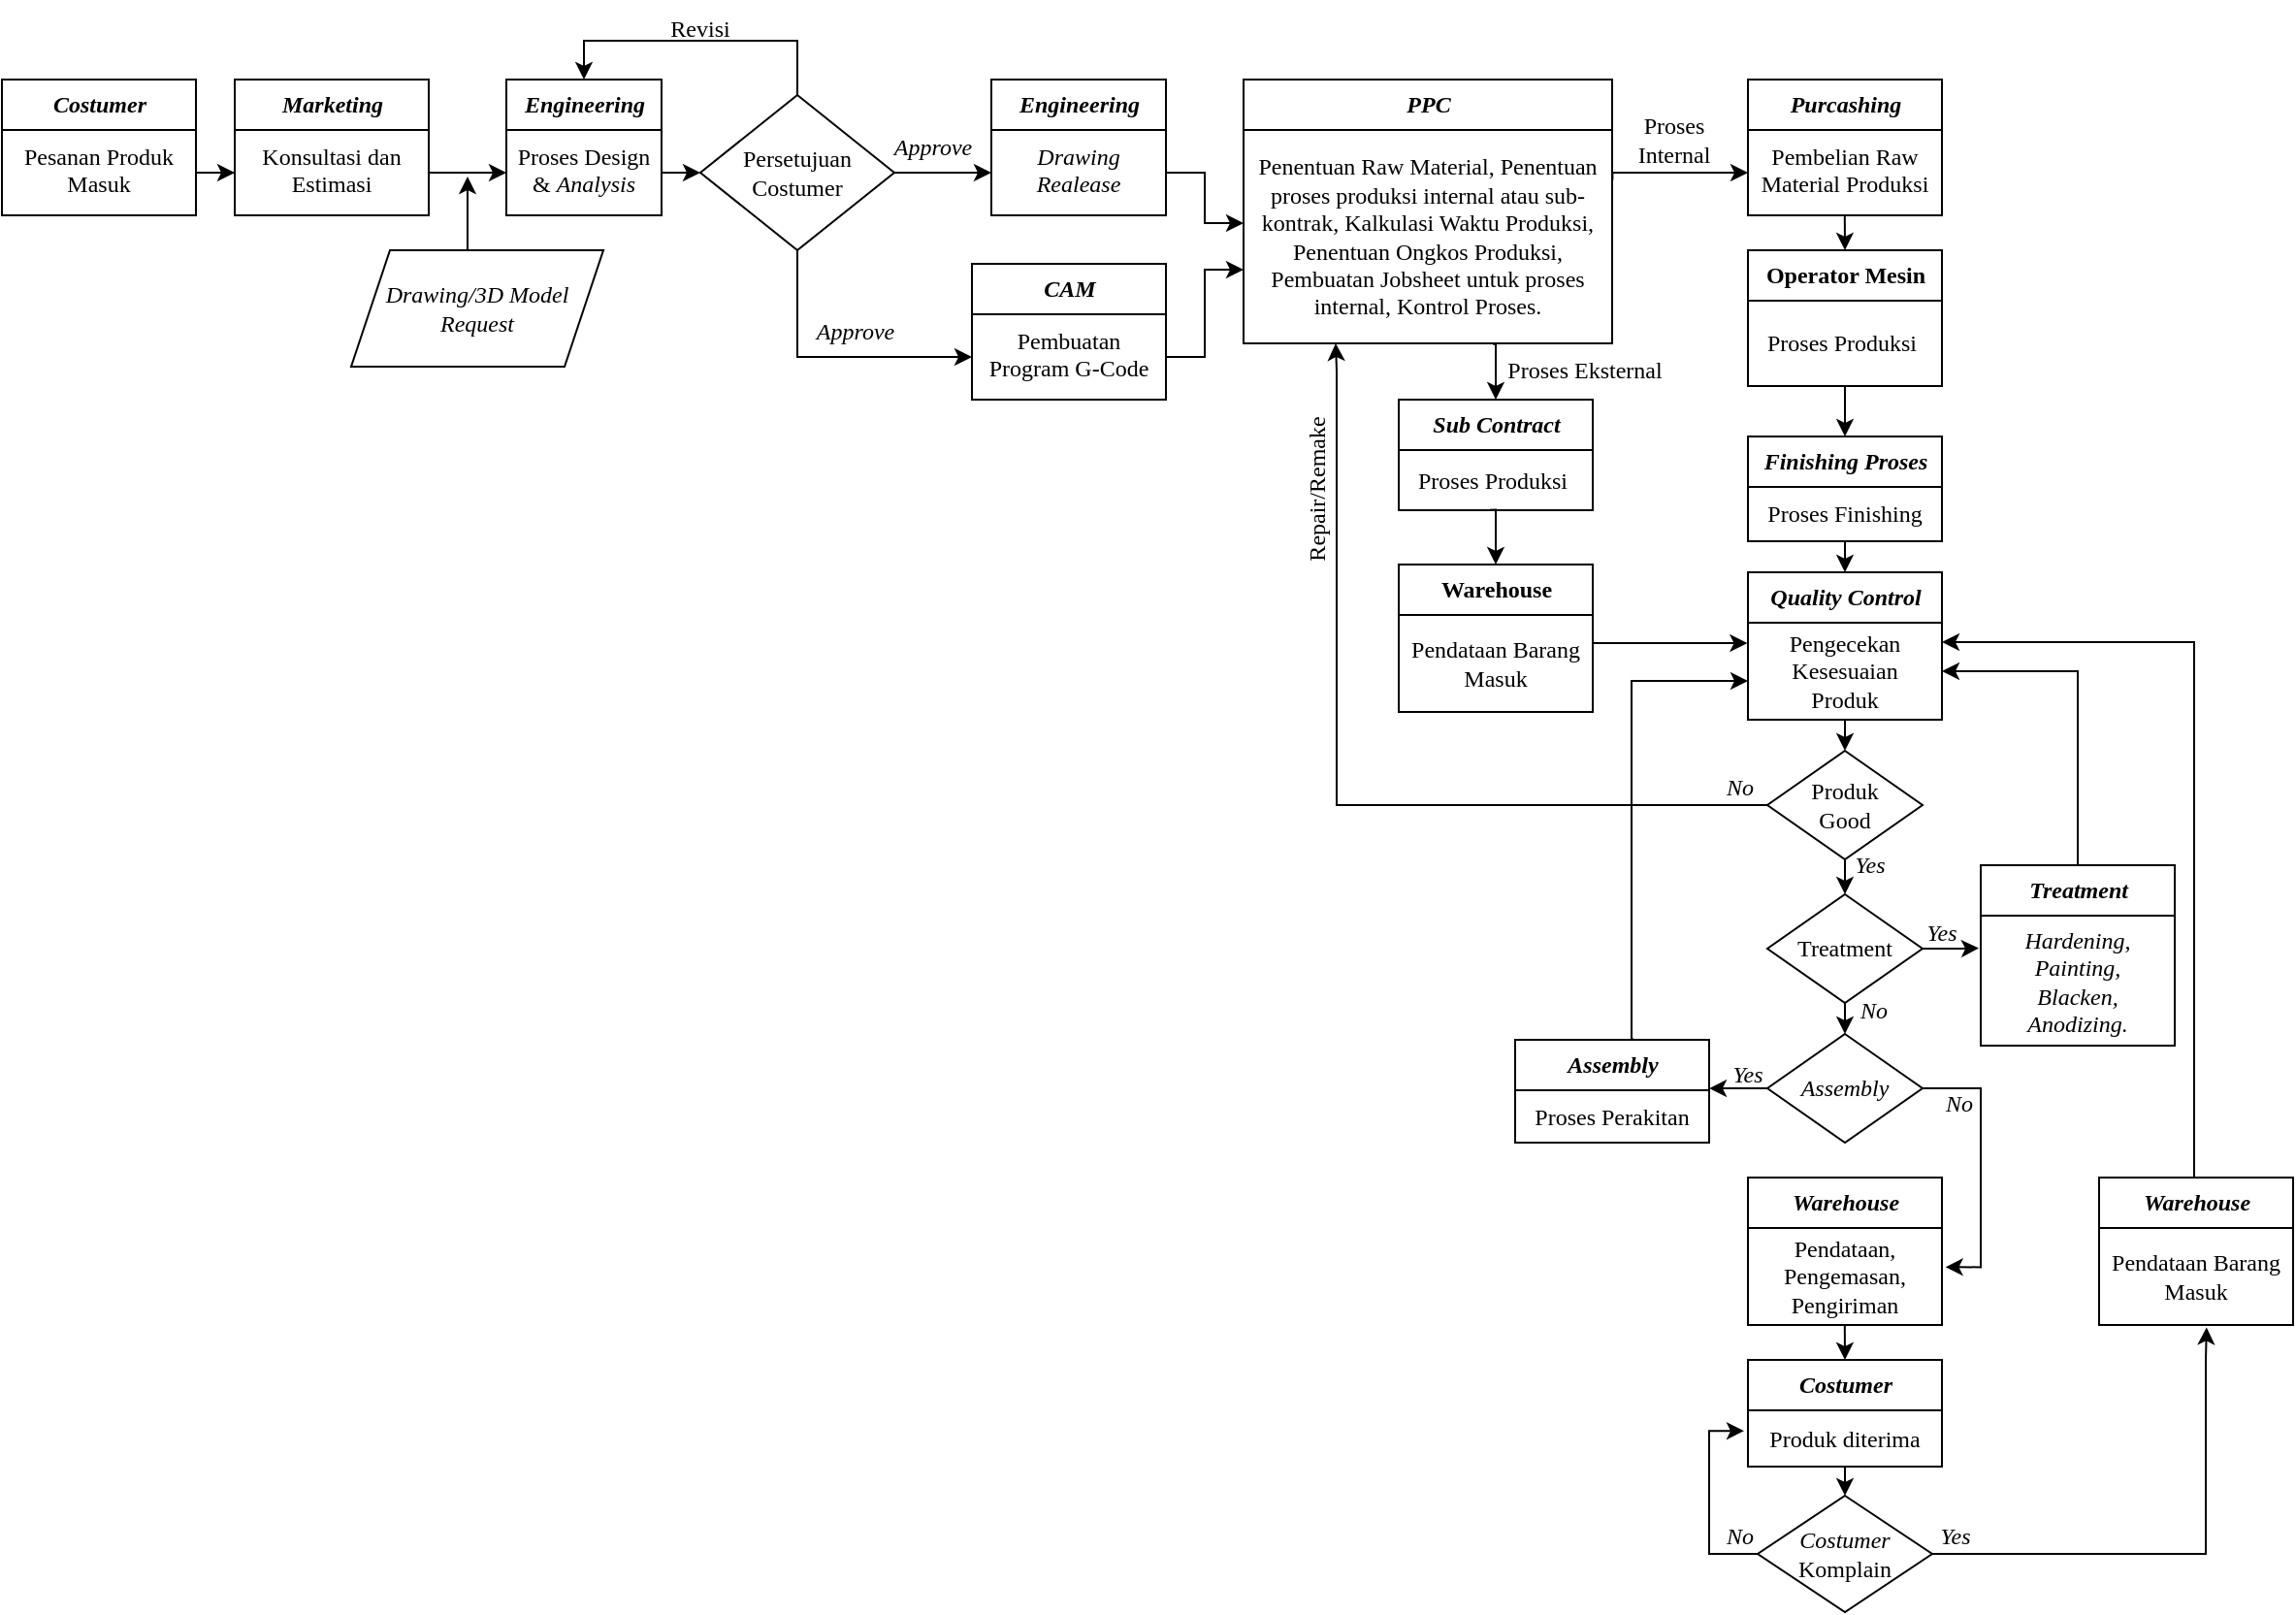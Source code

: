 <mxfile version="20.8.4" type="github"><diagram id="C5RBs43oDa-KdzZeNtuy" name="Page-1"><mxGraphModel dx="1050" dy="483" grid="1" gridSize="10" guides="1" tooltips="1" connect="1" arrows="1" fold="1" page="1" pageScale="1" pageWidth="827" pageHeight="1169" math="0" shadow="0"><root><mxCell id="WIyWlLk6GJQsqaUBKTNV-0"/><mxCell id="WIyWlLk6GJQsqaUBKTNV-1" parent="WIyWlLk6GJQsqaUBKTNV-0"/><mxCell id="n7ZrhMmv9rk8KYPnMWsQ-0" value="&lt;font face=&quot;Times New Roman&quot;&gt;&lt;b&gt;&lt;i&gt;Costumer&lt;/i&gt;&lt;/b&gt;&lt;/font&gt;" style="swimlane;fontStyle=0;childLayout=stackLayout;horizontal=1;startSize=26;fillColor=none;horizontalStack=0;resizeParent=1;resizeParentMax=0;resizeLast=0;collapsible=1;marginBottom=0;html=1;" parent="WIyWlLk6GJQsqaUBKTNV-1" vertex="1"><mxGeometry x="60" y="160" width="100" height="70" as="geometry"/></mxCell><mxCell id="n7ZrhMmv9rk8KYPnMWsQ-1" value="&lt;font face=&quot;Times New Roman&quot;&gt;Pesanan Produk Masuk&lt;/font&gt;" style="text;strokeColor=none;fillColor=none;align=center;verticalAlign=top;spacingLeft=4;spacingRight=4;overflow=hidden;rotatable=0;points=[[0,0.5],[1,0.5]];portConstraint=eastwest;whiteSpace=wrap;html=1;" parent="n7ZrhMmv9rk8KYPnMWsQ-0" vertex="1"><mxGeometry y="26" width="100" height="44" as="geometry"/></mxCell><mxCell id="n7ZrhMmv9rk8KYPnMWsQ-4" value="&lt;font face=&quot;Times New Roman&quot;&gt;&lt;b&gt;&lt;i&gt;Marketing&lt;/i&gt;&lt;/b&gt;&lt;/font&gt;" style="swimlane;fontStyle=0;childLayout=stackLayout;horizontal=1;startSize=26;fillColor=none;horizontalStack=0;resizeParent=1;resizeParentMax=0;resizeLast=0;collapsible=1;marginBottom=0;html=1;" parent="WIyWlLk6GJQsqaUBKTNV-1" vertex="1"><mxGeometry x="180" y="160" width="100" height="70" as="geometry"/></mxCell><mxCell id="n7ZrhMmv9rk8KYPnMWsQ-5" value="&lt;font face=&quot;Times New Roman&quot;&gt;Konsultasi dan Estimasi&lt;/font&gt;" style="text;strokeColor=none;fillColor=none;align=center;verticalAlign=top;spacingLeft=4;spacingRight=4;overflow=hidden;rotatable=0;points=[[0,0.5],[1,0.5]];portConstraint=eastwest;whiteSpace=wrap;html=1;" parent="n7ZrhMmv9rk8KYPnMWsQ-4" vertex="1"><mxGeometry y="26" width="100" height="44" as="geometry"/></mxCell><mxCell id="n7ZrhMmv9rk8KYPnMWsQ-8" value="&lt;font face=&quot;Times New Roman&quot;&gt;&lt;b&gt;&lt;i&gt;Engineering&lt;/i&gt;&lt;/b&gt;&lt;/font&gt;" style="swimlane;fontStyle=0;childLayout=stackLayout;horizontal=1;startSize=26;fillColor=none;horizontalStack=0;resizeParent=1;resizeParentMax=0;resizeLast=0;collapsible=1;marginBottom=0;html=1;" parent="WIyWlLk6GJQsqaUBKTNV-1" vertex="1"><mxGeometry x="320" y="160" width="80" height="70" as="geometry"/></mxCell><mxCell id="n7ZrhMmv9rk8KYPnMWsQ-9" value="&lt;font face=&quot;Times New Roman&quot;&gt;Proses Design&lt;br&gt;&amp;amp; &lt;i&gt;Analysis&lt;/i&gt;&lt;/font&gt;" style="text;strokeColor=none;fillColor=none;align=center;verticalAlign=top;spacingLeft=4;spacingRight=4;overflow=hidden;rotatable=0;points=[[0,0.5],[1,0.5]];portConstraint=eastwest;whiteSpace=wrap;html=1;" parent="n7ZrhMmv9rk8KYPnMWsQ-8" vertex="1"><mxGeometry y="26" width="80" height="44" as="geometry"/></mxCell><mxCell id="n7ZrhMmv9rk8KYPnMWsQ-22" style="edgeStyle=orthogonalEdgeStyle;rounded=0;orthogonalLoop=1;jettySize=auto;html=1;entryX=0.5;entryY=0;entryDx=0;entryDy=0;fontFamily=Times New Roman;exitX=0.5;exitY=0;exitDx=0;exitDy=0;" parent="WIyWlLk6GJQsqaUBKTNV-1" source="n7ZrhMmv9rk8KYPnMWsQ-11" target="n7ZrhMmv9rk8KYPnMWsQ-8" edge="1"><mxGeometry relative="1" as="geometry"/></mxCell><mxCell id="n7ZrhMmv9rk8KYPnMWsQ-26" value="" style="edgeStyle=orthogonalEdgeStyle;rounded=0;orthogonalLoop=1;jettySize=auto;html=1;fontFamily=Times New Roman;" parent="WIyWlLk6GJQsqaUBKTNV-1" source="n7ZrhMmv9rk8KYPnMWsQ-11" target="n7ZrhMmv9rk8KYPnMWsQ-25" edge="1"><mxGeometry relative="1" as="geometry"/></mxCell><mxCell id="n7ZrhMmv9rk8KYPnMWsQ-38" style="edgeStyle=orthogonalEdgeStyle;rounded=0;orthogonalLoop=1;jettySize=auto;html=1;entryX=0;entryY=0.5;entryDx=0;entryDy=0;fontFamily=Helvetica;fontSize=12;fontColor=default;startSize=26;" parent="WIyWlLk6GJQsqaUBKTNV-1" source="n7ZrhMmv9rk8KYPnMWsQ-11" target="n7ZrhMmv9rk8KYPnMWsQ-35" edge="1"><mxGeometry relative="1" as="geometry"/></mxCell><mxCell id="n7ZrhMmv9rk8KYPnMWsQ-11" value="Persetujuan&lt;br&gt;Costumer" style="rhombus;whiteSpace=wrap;html=1;fontFamily=Times New Roman;" parent="WIyWlLk6GJQsqaUBKTNV-1" vertex="1"><mxGeometry x="420" y="168" width="100" height="80" as="geometry"/></mxCell><mxCell id="n7ZrhMmv9rk8KYPnMWsQ-21" value="" style="edgeStyle=orthogonalEdgeStyle;rounded=0;orthogonalLoop=1;jettySize=auto;html=1;fontFamily=Times New Roman;" parent="WIyWlLk6GJQsqaUBKTNV-1" source="n7ZrhMmv9rk8KYPnMWsQ-12" edge="1"><mxGeometry relative="1" as="geometry"><mxPoint x="300" y="210" as="targetPoint"/><Array as="points"><mxPoint x="300" y="210"/></Array></mxGeometry></mxCell><mxCell id="n7ZrhMmv9rk8KYPnMWsQ-12" value="&lt;i&gt;Drawing/3D Model Request&lt;/i&gt;" style="shape=parallelogram;perimeter=parallelogramPerimeter;whiteSpace=wrap;html=1;fixedSize=1;fontFamily=Times New Roman;" parent="WIyWlLk6GJQsqaUBKTNV-1" vertex="1"><mxGeometry x="240" y="248" width="130" height="60" as="geometry"/></mxCell><mxCell id="n7ZrhMmv9rk8KYPnMWsQ-19" value="" style="edgeStyle=orthogonalEdgeStyle;rounded=0;orthogonalLoop=1;jettySize=auto;html=1;fontFamily=Times New Roman;" parent="WIyWlLk6GJQsqaUBKTNV-1" source="n7ZrhMmv9rk8KYPnMWsQ-1" target="n7ZrhMmv9rk8KYPnMWsQ-5" edge="1"><mxGeometry relative="1" as="geometry"/></mxCell><mxCell id="n7ZrhMmv9rk8KYPnMWsQ-20" value="" style="edgeStyle=orthogonalEdgeStyle;rounded=0;orthogonalLoop=1;jettySize=auto;html=1;fontFamily=Times New Roman;" parent="WIyWlLk6GJQsqaUBKTNV-1" source="n7ZrhMmv9rk8KYPnMWsQ-5" target="n7ZrhMmv9rk8KYPnMWsQ-9" edge="1"><mxGeometry relative="1" as="geometry"/></mxCell><mxCell id="n7ZrhMmv9rk8KYPnMWsQ-23" style="edgeStyle=orthogonalEdgeStyle;rounded=0;orthogonalLoop=1;jettySize=auto;html=1;exitX=1;exitY=0.5;exitDx=0;exitDy=0;entryX=0;entryY=0.5;entryDx=0;entryDy=0;fontFamily=Times New Roman;" parent="WIyWlLk6GJQsqaUBKTNV-1" source="n7ZrhMmv9rk8KYPnMWsQ-9" target="n7ZrhMmv9rk8KYPnMWsQ-11" edge="1"><mxGeometry relative="1" as="geometry"><Array as="points"><mxPoint x="420" y="208"/><mxPoint x="420" y="208"/></Array></mxGeometry></mxCell><mxCell id="n7ZrhMmv9rk8KYPnMWsQ-24" value="&lt;font face=&quot;Times New Roman&quot;&gt;&lt;b&gt;&lt;i&gt;Engineering&lt;/i&gt;&lt;/b&gt;&lt;/font&gt;" style="swimlane;fontStyle=0;childLayout=stackLayout;horizontal=1;startSize=26;fillColor=none;horizontalStack=0;resizeParent=1;resizeParentMax=0;resizeLast=0;collapsible=1;marginBottom=0;html=1;" parent="WIyWlLk6GJQsqaUBKTNV-1" vertex="1"><mxGeometry x="570" y="160" width="90" height="70" as="geometry"/></mxCell><mxCell id="n7ZrhMmv9rk8KYPnMWsQ-25" value="&lt;font face=&quot;Times New Roman&quot;&gt;&lt;i&gt;Drawing Realease&lt;/i&gt;&lt;/font&gt;" style="text;strokeColor=none;fillColor=none;align=center;verticalAlign=top;spacingLeft=4;spacingRight=4;overflow=hidden;rotatable=0;points=[[0,0.5],[1,0.5]];portConstraint=eastwest;whiteSpace=wrap;html=1;" parent="n7ZrhMmv9rk8KYPnMWsQ-24" vertex="1"><mxGeometry y="26" width="90" height="44" as="geometry"/></mxCell><mxCell id="n7ZrhMmv9rk8KYPnMWsQ-27" value="&lt;font face=&quot;Times New Roman&quot;&gt;&lt;b&gt;&lt;i&gt;PPC&lt;/i&gt;&lt;/b&gt;&lt;/font&gt;" style="swimlane;fontStyle=0;childLayout=stackLayout;horizontal=1;startSize=26;fillColor=none;horizontalStack=0;resizeParent=1;resizeParentMax=0;resizeLast=0;collapsible=1;marginBottom=0;html=1;resizeWidth=0;resizeHeight=1;" parent="WIyWlLk6GJQsqaUBKTNV-1" vertex="1"><mxGeometry x="700" y="160" width="190" height="136" as="geometry"/></mxCell><mxCell id="n7ZrhMmv9rk8KYPnMWsQ-28" value="&lt;font face=&quot;Times New Roman&quot;&gt;Penentuan Raw Material, Penentuan proses produksi internal atau sub-kontrak, Kalkulasi Waktu Produksi, Penentuan Ongkos Produksi,&lt;br&gt;Pembuatan Jobsheet untuk proses internal, Kontrol Proses.&lt;br&gt;&lt;/font&gt;" style="text;strokeColor=none;fillColor=none;align=center;verticalAlign=middle;spacingLeft=4;spacingRight=4;overflow=hidden;rotatable=0;points=[[0,0.5],[1,0.5]];portConstraint=eastwest;whiteSpace=wrap;html=1;" parent="n7ZrhMmv9rk8KYPnMWsQ-27" vertex="1"><mxGeometry y="26" width="190" height="110" as="geometry"/></mxCell><mxCell id="n7ZrhMmv9rk8KYPnMWsQ-29" value="" style="edgeStyle=orthogonalEdgeStyle;rounded=0;orthogonalLoop=1;jettySize=auto;html=1;fontFamily=Times New Roman;" parent="WIyWlLk6GJQsqaUBKTNV-1" source="n7ZrhMmv9rk8KYPnMWsQ-25" target="n7ZrhMmv9rk8KYPnMWsQ-28" edge="1"><mxGeometry relative="1" as="geometry"><Array as="points"><mxPoint x="680" y="208"/><mxPoint x="680" y="234"/></Array></mxGeometry></mxCell><mxCell id="n7ZrhMmv9rk8KYPnMWsQ-32" value="&lt;font face=&quot;Times New Roman&quot;&gt;&lt;b&gt;&lt;i&gt;Purcashing&lt;/i&gt;&lt;/b&gt;&lt;/font&gt;" style="swimlane;fontStyle=0;childLayout=stackLayout;horizontal=1;startSize=26;fillColor=none;horizontalStack=0;resizeParent=1;resizeParentMax=0;resizeLast=0;collapsible=1;marginBottom=0;html=1;" parent="WIyWlLk6GJQsqaUBKTNV-1" vertex="1"><mxGeometry x="960" y="160" width="100" height="70" as="geometry"/></mxCell><mxCell id="n7ZrhMmv9rk8KYPnMWsQ-33" value="&lt;font face=&quot;Times New Roman&quot;&gt;Pembelian Raw Material Produksi&lt;/font&gt;" style="text;strokeColor=none;fillColor=none;align=center;verticalAlign=top;spacingLeft=4;spacingRight=4;overflow=hidden;rotatable=0;points=[[0,0.5],[1,0.5]];portConstraint=eastwest;whiteSpace=wrap;html=1;" parent="n7ZrhMmv9rk8KYPnMWsQ-32" vertex="1"><mxGeometry y="26" width="100" height="44" as="geometry"/></mxCell><mxCell id="n7ZrhMmv9rk8KYPnMWsQ-34" value="&lt;font face=&quot;Times New Roman&quot;&gt;&lt;b&gt;&lt;i&gt;CAM&lt;/i&gt;&lt;/b&gt;&lt;/font&gt;" style="swimlane;fontStyle=0;childLayout=stackLayout;horizontal=1;startSize=26;fillColor=none;horizontalStack=0;resizeParent=1;resizeParentMax=0;resizeLast=0;collapsible=1;marginBottom=0;html=1;" parent="WIyWlLk6GJQsqaUBKTNV-1" vertex="1"><mxGeometry x="560" y="255" width="100" height="70" as="geometry"/></mxCell><mxCell id="n7ZrhMmv9rk8KYPnMWsQ-35" value="&lt;font face=&quot;Times New Roman&quot;&gt;Pembuatan Program G-Code&lt;/font&gt;" style="text;strokeColor=none;fillColor=none;align=center;verticalAlign=top;spacingLeft=4;spacingRight=4;overflow=hidden;rotatable=0;points=[[0,0.5],[1,0.5]];portConstraint=eastwest;whiteSpace=wrap;html=1;" parent="n7ZrhMmv9rk8KYPnMWsQ-34" vertex="1"><mxGeometry y="26" width="100" height="44" as="geometry"/></mxCell><mxCell id="n7ZrhMmv9rk8KYPnMWsQ-39" value="&lt;font face=&quot;Times New Roman&quot;&gt;Revisi&lt;/font&gt;" style="text;html=1;strokeColor=none;fillColor=none;align=center;verticalAlign=middle;whiteSpace=wrap;rounded=0;fontFamily=Helvetica;fontSize=12;fontColor=default;startSize=26;" parent="WIyWlLk6GJQsqaUBKTNV-1" vertex="1"><mxGeometry x="390" y="119" width="60" height="30" as="geometry"/></mxCell><mxCell id="n7ZrhMmv9rk8KYPnMWsQ-41" value="&lt;font face=&quot;Times New Roman&quot;&gt;&lt;i&gt;Approve&lt;/i&gt;&lt;/font&gt;" style="text;html=1;strokeColor=none;fillColor=none;align=center;verticalAlign=middle;whiteSpace=wrap;rounded=0;fontFamily=Helvetica;fontSize=12;fontColor=default;startSize=26;" parent="WIyWlLk6GJQsqaUBKTNV-1" vertex="1"><mxGeometry x="510" y="180" width="60" height="30" as="geometry"/></mxCell><mxCell id="n7ZrhMmv9rk8KYPnMWsQ-42" value="&lt;font face=&quot;Times New Roman&quot;&gt;&lt;i&gt;Approve&lt;/i&gt;&lt;/font&gt;" style="text;html=1;strokeColor=none;fillColor=none;align=center;verticalAlign=middle;whiteSpace=wrap;rounded=0;fontFamily=Helvetica;fontSize=12;fontColor=default;startSize=26;" parent="WIyWlLk6GJQsqaUBKTNV-1" vertex="1"><mxGeometry x="470" y="275" width="60" height="30" as="geometry"/></mxCell><mxCell id="n7ZrhMmv9rk8KYPnMWsQ-44" value="" style="edgeStyle=orthogonalEdgeStyle;rounded=0;orthogonalLoop=1;jettySize=auto;html=1;fontFamily=Times New Roman;fontSize=12;fontColor=default;startSize=26;" parent="WIyWlLk6GJQsqaUBKTNV-1" source="n7ZrhMmv9rk8KYPnMWsQ-35" edge="1"><mxGeometry relative="1" as="geometry"><mxPoint x="700" y="258" as="targetPoint"/><Array as="points"><mxPoint x="680" y="303"/><mxPoint x="680" y="258"/></Array></mxGeometry></mxCell><mxCell id="n7ZrhMmv9rk8KYPnMWsQ-45" value="" style="edgeStyle=orthogonalEdgeStyle;rounded=0;orthogonalLoop=1;jettySize=auto;html=1;fontFamily=Times New Roman;fontSize=12;fontColor=default;startSize=26;exitX=1.001;exitY=0.235;exitDx=0;exitDy=0;exitPerimeter=0;" parent="WIyWlLk6GJQsqaUBKTNV-1" source="n7ZrhMmv9rk8KYPnMWsQ-28" target="n7ZrhMmv9rk8KYPnMWsQ-33" edge="1"><mxGeometry relative="1" as="geometry"><Array as="points"><mxPoint x="890" y="208"/></Array></mxGeometry></mxCell><mxCell id="n7ZrhMmv9rk8KYPnMWsQ-46" value="&lt;font face=&quot;Times New Roman&quot;&gt;Proses&lt;br&gt;Internal&lt;br&gt;&lt;/font&gt;" style="text;html=1;strokeColor=none;fillColor=none;align=center;verticalAlign=middle;whiteSpace=wrap;rounded=0;fontFamily=Helvetica;fontSize=12;fontColor=default;startSize=26;" parent="WIyWlLk6GJQsqaUBKTNV-1" vertex="1"><mxGeometry x="892" y="176" width="60" height="30" as="geometry"/></mxCell><mxCell id="n7ZrhMmv9rk8KYPnMWsQ-47" value="&lt;font face=&quot;Times New Roman&quot;&gt;&lt;b&gt;Operator Mesin&lt;/b&gt;&lt;/font&gt;" style="swimlane;fontStyle=0;childLayout=stackLayout;horizontal=1;startSize=26;fillColor=none;horizontalStack=0;resizeParent=1;resizeParentMax=0;resizeLast=0;collapsible=1;marginBottom=0;html=1;" parent="WIyWlLk6GJQsqaUBKTNV-1" vertex="1"><mxGeometry x="960" y="248" width="100" height="70" as="geometry"/></mxCell><mxCell id="n7ZrhMmv9rk8KYPnMWsQ-48" value="&lt;font face=&quot;Times New Roman&quot;&gt;Proses Produksi&amp;nbsp;&lt;/font&gt;" style="text;strokeColor=none;fillColor=none;align=center;verticalAlign=middle;spacingLeft=4;spacingRight=4;overflow=hidden;rotatable=0;points=[[0,0.5],[1,0.5]];portConstraint=eastwest;whiteSpace=wrap;html=1;" parent="n7ZrhMmv9rk8KYPnMWsQ-47" vertex="1"><mxGeometry y="26" width="100" height="44" as="geometry"/></mxCell><mxCell id="n7ZrhMmv9rk8KYPnMWsQ-49" value="&lt;font face=&quot;Times New Roman&quot;&gt;&lt;b&gt;&lt;i&gt;Finishing Proses&lt;/i&gt;&lt;/b&gt;&lt;/font&gt;" style="swimlane;fontStyle=0;childLayout=stackLayout;horizontal=1;startSize=26;fillColor=none;horizontalStack=0;resizeParent=1;resizeParentMax=0;resizeLast=0;collapsible=1;marginBottom=0;html=1;" parent="WIyWlLk6GJQsqaUBKTNV-1" vertex="1"><mxGeometry x="960" y="344" width="100" height="54" as="geometry"/></mxCell><mxCell id="n7ZrhMmv9rk8KYPnMWsQ-50" value="&lt;font face=&quot;Times New Roman&quot; style=&quot;font-size: 12px;&quot;&gt;Proses Finishing&lt;/font&gt;" style="text;strokeColor=none;fillColor=none;align=center;verticalAlign=top;spacingLeft=4;spacingRight=4;overflow=hidden;rotatable=0;points=[[0,0.5],[1,0.5]];portConstraint=eastwest;whiteSpace=wrap;html=1;fontSize=12;" parent="n7ZrhMmv9rk8KYPnMWsQ-49" vertex="1"><mxGeometry y="26" width="100" height="28" as="geometry"/></mxCell><mxCell id="n7ZrhMmv9rk8KYPnMWsQ-54" style="edgeStyle=orthogonalEdgeStyle;rounded=0;orthogonalLoop=1;jettySize=auto;html=1;exitX=0.611;exitY=-0.004;exitDx=0;exitDy=0;fontFamily=Times New Roman;fontSize=12;fontColor=default;startSize=26;exitPerimeter=0;" parent="WIyWlLk6GJQsqaUBKTNV-1" source="n7ZrhMmv9rk8KYPnMWsQ-55" target="n7ZrhMmv9rk8KYPnMWsQ-53" edge="1"><mxGeometry relative="1" as="geometry"><Array as="points"><mxPoint x="900" y="655"/><mxPoint x="900" y="470"/></Array></mxGeometry></mxCell><mxCell id="n7ZrhMmv9rk8KYPnMWsQ-65" value="" style="edgeStyle=orthogonalEdgeStyle;rounded=0;orthogonalLoop=1;jettySize=auto;html=1;fontFamily=Times New Roman;fontSize=12;fontColor=default;startSize=26;entryX=1;entryY=0.472;entryDx=0;entryDy=0;entryPerimeter=0;" parent="WIyWlLk6GJQsqaUBKTNV-1" target="n7ZrhMmv9rk8KYPnMWsQ-55" edge="1"><mxGeometry relative="1" as="geometry"><mxPoint x="970" y="680" as="sourcePoint"/><mxPoint x="960" y="690" as="targetPoint"/><Array as="points"><mxPoint x="970" y="680"/></Array></mxGeometry></mxCell><mxCell id="n7ZrhMmv9rk8KYPnMWsQ-68" style="edgeStyle=orthogonalEdgeStyle;rounded=0;orthogonalLoop=1;jettySize=auto;html=1;entryX=1.018;entryY=0.403;entryDx=0;entryDy=0;entryPerimeter=0;fontFamily=Times New Roman;fontSize=12;fontColor=default;startSize=26;exitX=1;exitY=0.5;exitDx=0;exitDy=0;" parent="WIyWlLk6GJQsqaUBKTNV-1" source="n7ZrhMmv9rk8KYPnMWsQ-51" target="n7ZrhMmv9rk8KYPnMWsQ-67" edge="1"><mxGeometry relative="1" as="geometry"><Array as="points"><mxPoint x="1080" y="680"/><mxPoint x="1080" y="772"/></Array></mxGeometry></mxCell><mxCell id="n7ZrhMmv9rk8KYPnMWsQ-51" value="&lt;i&gt;Assembly&lt;/i&gt;" style="rhombus;whiteSpace=wrap;html=1;fontFamily=Times New Roman;" parent="WIyWlLk6GJQsqaUBKTNV-1" vertex="1"><mxGeometry x="970" y="652" width="80" height="56" as="geometry"/></mxCell><mxCell id="n7ZrhMmv9rk8KYPnMWsQ-52" value="&lt;font face=&quot;Times New Roman&quot;&gt;&lt;b&gt;&lt;i&gt;Quality Control&lt;/i&gt;&lt;/b&gt;&lt;/font&gt;" style="swimlane;fontStyle=0;childLayout=stackLayout;horizontal=1;startSize=26;fillColor=none;horizontalStack=0;resizeParent=1;resizeParentMax=0;resizeLast=0;collapsible=1;marginBottom=0;html=1;" parent="WIyWlLk6GJQsqaUBKTNV-1" vertex="1"><mxGeometry x="960" y="414" width="100" height="76" as="geometry"/></mxCell><mxCell id="n7ZrhMmv9rk8KYPnMWsQ-53" value="&lt;font face=&quot;Times New Roman&quot; style=&quot;font-size: 12px;&quot;&gt;Pengecekan Kesesuaian Produk&lt;/font&gt;" style="text;strokeColor=none;fillColor=none;align=center;verticalAlign=middle;spacingLeft=4;spacingRight=4;overflow=hidden;rotatable=0;points=[[0,0.5],[1,0.5]];portConstraint=eastwest;whiteSpace=wrap;html=1;fontSize=12;" parent="n7ZrhMmv9rk8KYPnMWsQ-52" vertex="1"><mxGeometry y="26" width="100" height="50" as="geometry"/></mxCell><mxCell id="n7ZrhMmv9rk8KYPnMWsQ-55" value="&lt;font face=&quot;Times New Roman&quot;&gt;&lt;b&gt;&lt;i&gt;Assembly&lt;/i&gt;&lt;/b&gt;&lt;/font&gt;" style="swimlane;fontStyle=0;childLayout=stackLayout;horizontal=1;startSize=26;fillColor=none;horizontalStack=0;resizeParent=1;resizeParentMax=0;resizeLast=0;collapsible=1;marginBottom=0;html=1;" parent="WIyWlLk6GJQsqaUBKTNV-1" vertex="1"><mxGeometry x="840" y="655" width="100" height="53" as="geometry"/></mxCell><mxCell id="n7ZrhMmv9rk8KYPnMWsQ-56" value="&lt;font face=&quot;Times New Roman&quot; style=&quot;font-size: 12px;&quot;&gt;Proses Perakitan&lt;/font&gt;" style="text;strokeColor=none;fillColor=none;align=center;verticalAlign=middle;spacingLeft=4;spacingRight=4;overflow=hidden;rotatable=0;points=[[0,0.5],[1,0.5]];portConstraint=eastwest;whiteSpace=wrap;html=1;fontSize=12;" parent="n7ZrhMmv9rk8KYPnMWsQ-55" vertex="1"><mxGeometry y="26" width="100" height="27" as="geometry"/></mxCell><mxCell id="n7ZrhMmv9rk8KYPnMWsQ-60" value="" style="edgeStyle=orthogonalEdgeStyle;rounded=0;orthogonalLoop=1;jettySize=auto;html=1;fontFamily=Times New Roman;fontSize=12;fontColor=default;startSize=26;exitX=0.499;exitY=1.002;exitDx=0;exitDy=0;exitPerimeter=0;entryX=0.5;entryY=0;entryDx=0;entryDy=0;" parent="WIyWlLk6GJQsqaUBKTNV-1" source="n7ZrhMmv9rk8KYPnMWsQ-33" target="n7ZrhMmv9rk8KYPnMWsQ-47" edge="1"><mxGeometry relative="1" as="geometry"><mxPoint x="900.19" y="221.85" as="sourcePoint"/><mxPoint x="970" y="218" as="targetPoint"/><Array as="points"/></mxGeometry></mxCell><mxCell id="n7ZrhMmv9rk8KYPnMWsQ-61" value="" style="edgeStyle=orthogonalEdgeStyle;rounded=0;orthogonalLoop=1;jettySize=auto;html=1;fontFamily=Times New Roman;fontSize=12;fontColor=default;startSize=26;exitX=0.5;exitY=1;exitDx=0;exitDy=0;entryX=0.5;entryY=0;entryDx=0;entryDy=0;" parent="WIyWlLk6GJQsqaUBKTNV-1" source="n7ZrhMmv9rk8KYPnMWsQ-47" target="n7ZrhMmv9rk8KYPnMWsQ-49" edge="1"><mxGeometry relative="1" as="geometry"><mxPoint x="1019.9" y="240.088" as="sourcePoint"/><mxPoint x="1010" y="330" as="targetPoint"/><Array as="points"/></mxGeometry></mxCell><mxCell id="n7ZrhMmv9rk8KYPnMWsQ-63" value="" style="edgeStyle=orthogonalEdgeStyle;rounded=0;orthogonalLoop=1;jettySize=auto;html=1;fontFamily=Times New Roman;fontSize=12;fontColor=default;startSize=26;exitX=0.5;exitY=1;exitDx=0;exitDy=0;entryX=0.5;entryY=0;entryDx=0;entryDy=0;" parent="WIyWlLk6GJQsqaUBKTNV-1" source="n7ZrhMmv9rk8KYPnMWsQ-49" target="n7ZrhMmv9rk8KYPnMWsQ-52" edge="1"><mxGeometry relative="1" as="geometry"><mxPoint x="1020" y="328" as="sourcePoint"/><mxPoint x="1020" y="354" as="targetPoint"/><Array as="points"><mxPoint x="1010" y="410"/><mxPoint x="1010" y="410"/></Array></mxGeometry></mxCell><mxCell id="n7ZrhMmv9rk8KYPnMWsQ-64" value="" style="edgeStyle=orthogonalEdgeStyle;rounded=0;orthogonalLoop=1;jettySize=auto;html=1;fontFamily=Times New Roman;fontSize=12;fontColor=default;startSize=26;entryX=0.5;entryY=0;entryDx=0;entryDy=0;exitX=0.5;exitY=1;exitDx=0;exitDy=0;" parent="WIyWlLk6GJQsqaUBKTNV-1" source="n7ZrhMmv9rk8KYPnMWsQ-84" target="n7ZrhMmv9rk8KYPnMWsQ-69" edge="1"><mxGeometry relative="1" as="geometry"><mxPoint x="1010" y="560" as="sourcePoint"/><mxPoint x="1010" y="590" as="targetPoint"/><Array as="points"/></mxGeometry></mxCell><mxCell id="n7ZrhMmv9rk8KYPnMWsQ-66" value="&lt;font face=&quot;Times New Roman&quot;&gt;&lt;b&gt;&lt;i&gt;Warehouse&lt;/i&gt;&lt;/b&gt;&lt;/font&gt;" style="swimlane;fontStyle=0;childLayout=stackLayout;horizontal=1;startSize=26;fillColor=none;horizontalStack=0;resizeParent=1;resizeParentMax=0;resizeLast=0;collapsible=1;marginBottom=0;html=1;" parent="WIyWlLk6GJQsqaUBKTNV-1" vertex="1"><mxGeometry x="960" y="726" width="100" height="76" as="geometry"/></mxCell><mxCell id="n7ZrhMmv9rk8KYPnMWsQ-67" value="&lt;font face=&quot;Times New Roman&quot; style=&quot;font-size: 12px;&quot;&gt;Pendataan, Pengemasan, Pengiriman&lt;/font&gt;" style="text;strokeColor=none;fillColor=none;align=center;verticalAlign=middle;spacingLeft=4;spacingRight=4;overflow=hidden;rotatable=0;points=[[0,0.5],[1,0.5]];portConstraint=eastwest;whiteSpace=wrap;html=1;fontSize=12;" parent="n7ZrhMmv9rk8KYPnMWsQ-66" vertex="1"><mxGeometry y="26" width="100" height="50" as="geometry"/></mxCell><mxCell id="n7ZrhMmv9rk8KYPnMWsQ-73" style="edgeStyle=orthogonalEdgeStyle;rounded=0;orthogonalLoop=1;jettySize=auto;html=1;entryX=-0.01;entryY=0.25;entryDx=0;entryDy=0;entryPerimeter=0;fontFamily=Times New Roman;fontSize=12;fontColor=default;startSize=26;" parent="WIyWlLk6GJQsqaUBKTNV-1" source="n7ZrhMmv9rk8KYPnMWsQ-69" target="n7ZrhMmv9rk8KYPnMWsQ-72" edge="1"><mxGeometry relative="1" as="geometry"/></mxCell><mxCell id="n7ZrhMmv9rk8KYPnMWsQ-69" value="Treatment" style="rhombus;whiteSpace=wrap;html=1;fontFamily=Times New Roman;" parent="WIyWlLk6GJQsqaUBKTNV-1" vertex="1"><mxGeometry x="970" y="580" width="80" height="56" as="geometry"/></mxCell><mxCell id="n7ZrhMmv9rk8KYPnMWsQ-70" value="" style="edgeStyle=orthogonalEdgeStyle;rounded=0;orthogonalLoop=1;jettySize=auto;html=1;fontFamily=Times New Roman;fontSize=12;fontColor=default;startSize=26;entryX=0.5;entryY=0;entryDx=0;entryDy=0;exitX=0.5;exitY=1;exitDx=0;exitDy=0;" parent="WIyWlLk6GJQsqaUBKTNV-1" source="n7ZrhMmv9rk8KYPnMWsQ-69" target="n7ZrhMmv9rk8KYPnMWsQ-51" edge="1"><mxGeometry relative="1" as="geometry"><mxPoint x="1020" y="570" as="sourcePoint"/><mxPoint x="1020" y="590" as="targetPoint"/><Array as="points"/></mxGeometry></mxCell><mxCell id="n7ZrhMmv9rk8KYPnMWsQ-74" style="edgeStyle=orthogonalEdgeStyle;rounded=0;orthogonalLoop=1;jettySize=auto;html=1;fontFamily=Times New Roman;fontSize=12;fontColor=default;startSize=26;" parent="WIyWlLk6GJQsqaUBKTNV-1" source="n7ZrhMmv9rk8KYPnMWsQ-71" target="n7ZrhMmv9rk8KYPnMWsQ-53" edge="1"><mxGeometry relative="1" as="geometry"><Array as="points"><mxPoint x="1130" y="465"/></Array></mxGeometry></mxCell><mxCell id="n7ZrhMmv9rk8KYPnMWsQ-71" value="&lt;font face=&quot;Times New Roman&quot;&gt;&lt;b&gt;&lt;i&gt;Treatment&lt;/i&gt;&lt;/b&gt;&lt;/font&gt;" style="swimlane;fontStyle=0;childLayout=stackLayout;horizontal=1;startSize=26;fillColor=none;horizontalStack=0;resizeParent=1;resizeParentMax=0;resizeLast=0;collapsible=1;marginBottom=0;html=1;" parent="WIyWlLk6GJQsqaUBKTNV-1" vertex="1"><mxGeometry x="1080" y="565" width="100" height="93" as="geometry"/></mxCell><mxCell id="n7ZrhMmv9rk8KYPnMWsQ-72" value="&lt;font face=&quot;Times New Roman&quot; style=&quot;font-size: 12px;&quot;&gt;&lt;i&gt;Hardening,&lt;br&gt;Painting,&lt;br&gt;Blacken,&lt;br&gt;Anodizing.&lt;/i&gt;&lt;br&gt;&lt;/font&gt;" style="text;strokeColor=none;fillColor=none;align=center;verticalAlign=middle;spacingLeft=4;spacingRight=4;overflow=hidden;rotatable=0;points=[[0,0.5],[1,0.5]];portConstraint=eastwest;whiteSpace=wrap;html=1;fontSize=12;" parent="n7ZrhMmv9rk8KYPnMWsQ-71" vertex="1"><mxGeometry y="26" width="100" height="67" as="geometry"/></mxCell><mxCell id="n7ZrhMmv9rk8KYPnMWsQ-75" value="&lt;font face=&quot;Times New Roman&quot;&gt;&lt;i&gt;Yes&lt;/i&gt;&lt;br&gt;&lt;/font&gt;" style="text;html=1;strokeColor=none;fillColor=none;align=center;verticalAlign=middle;whiteSpace=wrap;rounded=0;fontFamily=Helvetica;fontSize=12;fontColor=default;startSize=26;" parent="WIyWlLk6GJQsqaUBKTNV-1" vertex="1"><mxGeometry x="1030" y="585" width="60" height="30" as="geometry"/></mxCell><mxCell id="n7ZrhMmv9rk8KYPnMWsQ-76" value="&lt;font face=&quot;Times New Roman&quot;&gt;&lt;i&gt;No&lt;/i&gt;&lt;br&gt;&lt;/font&gt;" style="text;html=1;strokeColor=none;fillColor=none;align=center;verticalAlign=middle;whiteSpace=wrap;rounded=0;fontFamily=Helvetica;fontSize=12;fontColor=default;startSize=26;" parent="WIyWlLk6GJQsqaUBKTNV-1" vertex="1"><mxGeometry x="995" y="625" width="60" height="30" as="geometry"/></mxCell><mxCell id="n7ZrhMmv9rk8KYPnMWsQ-77" value="&lt;font face=&quot;Times New Roman&quot;&gt;&lt;i&gt;Yes&lt;/i&gt;&lt;br&gt;&lt;/font&gt;" style="text;html=1;strokeColor=none;fillColor=none;align=center;verticalAlign=middle;whiteSpace=wrap;rounded=0;fontFamily=Helvetica;fontSize=12;fontColor=default;startSize=26;" parent="WIyWlLk6GJQsqaUBKTNV-1" vertex="1"><mxGeometry x="930" y="658" width="60" height="30" as="geometry"/></mxCell><mxCell id="n7ZrhMmv9rk8KYPnMWsQ-78" value="&lt;font face=&quot;Times New Roman&quot;&gt;&lt;i&gt;No&lt;/i&gt;&lt;br&gt;&lt;/font&gt;" style="text;html=1;strokeColor=none;fillColor=none;align=center;verticalAlign=middle;whiteSpace=wrap;rounded=0;fontFamily=Helvetica;fontSize=12;fontColor=default;startSize=26;" parent="WIyWlLk6GJQsqaUBKTNV-1" vertex="1"><mxGeometry x="1039" y="673" width="60" height="30" as="geometry"/></mxCell><mxCell id="n7ZrhMmv9rk8KYPnMWsQ-79" value="&lt;font face=&quot;Times New Roman&quot;&gt;&lt;b&gt;&lt;i&gt;Costumer&lt;/i&gt;&lt;/b&gt;&lt;/font&gt;" style="swimlane;fontStyle=0;childLayout=stackLayout;horizontal=1;startSize=26;fillColor=none;horizontalStack=0;resizeParent=1;resizeParentMax=0;resizeLast=0;collapsible=1;marginBottom=0;html=1;" parent="WIyWlLk6GJQsqaUBKTNV-1" vertex="1"><mxGeometry x="960" y="820" width="100" height="55" as="geometry"/></mxCell><mxCell id="n7ZrhMmv9rk8KYPnMWsQ-80" value="&lt;font face=&quot;Times New Roman&quot; style=&quot;font-size: 12px;&quot;&gt;Produk diterima&lt;/font&gt;" style="text;strokeColor=none;fillColor=none;align=center;verticalAlign=middle;spacingLeft=4;spacingRight=4;overflow=hidden;rotatable=0;points=[[0,0.5],[1,0.5]];portConstraint=eastwest;whiteSpace=wrap;html=1;fontSize=12;" parent="n7ZrhMmv9rk8KYPnMWsQ-79" vertex="1"><mxGeometry y="26" width="100" height="29" as="geometry"/></mxCell><mxCell id="n7ZrhMmv9rk8KYPnMWsQ-81" value="" style="edgeStyle=orthogonalEdgeStyle;rounded=0;orthogonalLoop=1;jettySize=auto;html=1;fontFamily=Times New Roman;fontSize=12;fontColor=default;startSize=26;entryX=0.5;entryY=0;entryDx=0;entryDy=0;exitX=0.499;exitY=1.011;exitDx=0;exitDy=0;exitPerimeter=0;" parent="WIyWlLk6GJQsqaUBKTNV-1" source="n7ZrhMmv9rk8KYPnMWsQ-67" target="n7ZrhMmv9rk8KYPnMWsQ-79" edge="1"><mxGeometry relative="1" as="geometry"><mxPoint x="1020" y="570" as="sourcePoint"/><mxPoint x="1020" y="590" as="targetPoint"/><Array as="points"/></mxGeometry></mxCell><mxCell id="n7ZrhMmv9rk8KYPnMWsQ-82" style="edgeStyle=orthogonalEdgeStyle;rounded=0;orthogonalLoop=1;jettySize=auto;html=1;fontFamily=Times New Roman;fontSize=12;fontColor=default;startSize=26;exitX=0;exitY=0.5;exitDx=0;exitDy=0;entryX=0.25;entryY=1;entryDx=0;entryDy=0;" parent="WIyWlLk6GJQsqaUBKTNV-1" source="n7ZrhMmv9rk8KYPnMWsQ-84" target="n7ZrhMmv9rk8KYPnMWsQ-27" edge="1"><mxGeometry relative="1" as="geometry"><mxPoint x="760" y="320" as="targetPoint"/><mxPoint x="920" y="520" as="sourcePoint"/><Array as="points"><mxPoint x="748" y="534"/><mxPoint x="748" y="310"/><mxPoint x="747" y="310"/></Array></mxGeometry></mxCell><mxCell id="n7ZrhMmv9rk8KYPnMWsQ-83" value="&lt;font face=&quot;Times New Roman&quot;&gt;Repair/Remake&lt;br&gt;&lt;/font&gt;" style="text;html=1;strokeColor=none;fillColor=none;align=center;verticalAlign=middle;whiteSpace=wrap;rounded=0;fontFamily=Helvetica;fontSize=12;fontColor=default;startSize=26;rotation=-90;" parent="WIyWlLk6GJQsqaUBKTNV-1" vertex="1"><mxGeometry x="708" y="356" width="60" height="30" as="geometry"/></mxCell><mxCell id="n7ZrhMmv9rk8KYPnMWsQ-84" value="Produk&lt;br&gt;Good" style="rhombus;whiteSpace=wrap;html=1;fontFamily=Times New Roman;" parent="WIyWlLk6GJQsqaUBKTNV-1" vertex="1"><mxGeometry x="970" y="506" width="80" height="56" as="geometry"/></mxCell><mxCell id="n7ZrhMmv9rk8KYPnMWsQ-85" value="&lt;font face=&quot;Times New Roman&quot;&gt;&lt;i&gt;Yes&lt;/i&gt;&lt;br&gt;&lt;/font&gt;" style="text;html=1;strokeColor=none;fillColor=none;align=center;verticalAlign=middle;whiteSpace=wrap;rounded=0;fontFamily=Helvetica;fontSize=12;fontColor=default;startSize=26;" parent="WIyWlLk6GJQsqaUBKTNV-1" vertex="1"><mxGeometry x="993" y="550" width="60" height="30" as="geometry"/></mxCell><mxCell id="n7ZrhMmv9rk8KYPnMWsQ-86" value="" style="edgeStyle=orthogonalEdgeStyle;rounded=0;orthogonalLoop=1;jettySize=auto;html=1;fontFamily=Times New Roman;fontSize=12;fontColor=default;startSize=26;exitX=0.5;exitY=1.005;exitDx=0;exitDy=0;entryX=0.5;entryY=0;entryDx=0;entryDy=0;exitPerimeter=0;" parent="WIyWlLk6GJQsqaUBKTNV-1" source="n7ZrhMmv9rk8KYPnMWsQ-53" target="n7ZrhMmv9rk8KYPnMWsQ-84" edge="1"><mxGeometry relative="1" as="geometry"><mxPoint x="1020" y="408.0" as="sourcePoint"/><mxPoint x="1020" y="424.0" as="targetPoint"/><Array as="points"/></mxGeometry></mxCell><mxCell id="n7ZrhMmv9rk8KYPnMWsQ-87" value="&lt;font face=&quot;Times New Roman&quot;&gt;&lt;i&gt;No&lt;/i&gt;&lt;br&gt;&lt;/font&gt;" style="text;html=1;strokeColor=none;fillColor=none;align=center;verticalAlign=middle;whiteSpace=wrap;rounded=0;fontFamily=Helvetica;fontSize=12;fontColor=default;startSize=26;" parent="WIyWlLk6GJQsqaUBKTNV-1" vertex="1"><mxGeometry x="926" y="510" width="60" height="30" as="geometry"/></mxCell><mxCell id="n7ZrhMmv9rk8KYPnMWsQ-88" value="&lt;font face=&quot;Times New Roman&quot;&gt;&lt;b&gt;&lt;i&gt;Sub Contract&lt;/i&gt;&lt;/b&gt;&lt;/font&gt;" style="swimlane;fontStyle=0;childLayout=stackLayout;horizontal=1;startSize=26;fillColor=none;horizontalStack=0;resizeParent=1;resizeParentMax=0;resizeLast=0;collapsible=1;marginBottom=0;html=1;" parent="WIyWlLk6GJQsqaUBKTNV-1" vertex="1"><mxGeometry x="780" y="325" width="100" height="57" as="geometry"/></mxCell><mxCell id="n7ZrhMmv9rk8KYPnMWsQ-89" value="&lt;font face=&quot;Times New Roman&quot;&gt;Proses Produksi&amp;nbsp;&lt;/font&gt;" style="text;strokeColor=none;fillColor=none;align=center;verticalAlign=middle;spacingLeft=4;spacingRight=4;overflow=hidden;rotatable=0;points=[[0,0.5],[1,0.5]];portConstraint=eastwest;whiteSpace=wrap;html=1;" parent="n7ZrhMmv9rk8KYPnMWsQ-88" vertex="1"><mxGeometry y="26" width="100" height="31" as="geometry"/></mxCell><mxCell id="n7ZrhMmv9rk8KYPnMWsQ-90" value="&lt;font face=&quot;Times New Roman&quot;&gt;&lt;b&gt;Warehouse&lt;/b&gt;&lt;/font&gt;" style="swimlane;fontStyle=0;childLayout=stackLayout;horizontal=1;startSize=26;fillColor=none;horizontalStack=0;resizeParent=1;resizeParentMax=0;resizeLast=0;collapsible=1;marginBottom=0;html=1;" parent="WIyWlLk6GJQsqaUBKTNV-1" vertex="1"><mxGeometry x="780" y="410" width="100" height="76" as="geometry"><mxRectangle x="780" y="410" width="100" height="30" as="alternateBounds"/></mxGeometry></mxCell><mxCell id="n7ZrhMmv9rk8KYPnMWsQ-91" value="&lt;font face=&quot;Times New Roman&quot; style=&quot;font-size: 12px;&quot;&gt;Pendataan Barang Masuk&lt;/font&gt;" style="text;strokeColor=none;fillColor=none;align=center;verticalAlign=middle;spacingLeft=4;spacingRight=4;overflow=hidden;rotatable=0;points=[[0,0.5],[1,0.5]];portConstraint=eastwest;whiteSpace=wrap;html=1;fontSize=12;" parent="n7ZrhMmv9rk8KYPnMWsQ-90" vertex="1"><mxGeometry y="26" width="100" height="50" as="geometry"/></mxCell><mxCell id="n7ZrhMmv9rk8KYPnMWsQ-92" value="" style="edgeStyle=orthogonalEdgeStyle;rounded=0;orthogonalLoop=1;jettySize=auto;html=1;fontFamily=Times New Roman;fontSize=12;fontColor=default;startSize=26;exitX=0.677;exitY=1.003;exitDx=0;exitDy=0;exitPerimeter=0;entryX=0.5;entryY=0;entryDx=0;entryDy=0;" parent="WIyWlLk6GJQsqaUBKTNV-1" source="n7ZrhMmv9rk8KYPnMWsQ-28" target="n7ZrhMmv9rk8KYPnMWsQ-88" edge="1"><mxGeometry relative="1" as="geometry"><mxPoint x="670" y="313" as="sourcePoint"/><mxPoint x="710" y="268" as="targetPoint"/><Array as="points"><mxPoint x="830" y="296"/></Array></mxGeometry></mxCell><mxCell id="n7ZrhMmv9rk8KYPnMWsQ-93" value="" style="edgeStyle=orthogonalEdgeStyle;rounded=0;orthogonalLoop=1;jettySize=auto;html=1;fontFamily=Times New Roman;fontSize=12;fontColor=default;startSize=26;exitX=0.469;exitY=0.994;exitDx=0;exitDy=0;exitPerimeter=0;entryX=0.5;entryY=0;entryDx=0;entryDy=0;" parent="WIyWlLk6GJQsqaUBKTNV-1" source="n7ZrhMmv9rk8KYPnMWsQ-89" target="n7ZrhMmv9rk8KYPnMWsQ-90" edge="1"><mxGeometry relative="1" as="geometry"><mxPoint x="838.63" y="306.33" as="sourcePoint"/><mxPoint x="820" y="400" as="targetPoint"/><Array as="points"><mxPoint x="830" y="382"/></Array></mxGeometry></mxCell><mxCell id="n7ZrhMmv9rk8KYPnMWsQ-94" value="" style="edgeStyle=orthogonalEdgeStyle;rounded=0;orthogonalLoop=1;jettySize=auto;html=1;fontFamily=Times New Roman;fontSize=12;fontColor=default;startSize=26;exitX=1;exitY=0.289;exitDx=0;exitDy=0;entryX=-0.003;entryY=0.211;entryDx=0;entryDy=0;exitPerimeter=0;entryPerimeter=0;" parent="WIyWlLk6GJQsqaUBKTNV-1" source="n7ZrhMmv9rk8KYPnMWsQ-91" target="n7ZrhMmv9rk8KYPnMWsQ-53" edge="1"><mxGeometry relative="1" as="geometry"><mxPoint x="1020" y="328" as="sourcePoint"/><mxPoint x="1020" y="354" as="targetPoint"/><Array as="points"><mxPoint x="910" y="450"/><mxPoint x="910" y="450"/></Array></mxGeometry></mxCell><mxCell id="n7ZrhMmv9rk8KYPnMWsQ-95" value="&lt;font face=&quot;Times New Roman&quot;&gt;Proses Eksternal&lt;br&gt;&lt;/font&gt;" style="text;html=1;strokeColor=none;fillColor=none;align=center;verticalAlign=middle;whiteSpace=wrap;rounded=0;fontFamily=Helvetica;fontSize=12;fontColor=default;startSize=26;" parent="WIyWlLk6GJQsqaUBKTNV-1" vertex="1"><mxGeometry x="827" y="295" width="98" height="30" as="geometry"/></mxCell><mxCell id="n7ZrhMmv9rk8KYPnMWsQ-100" style="edgeStyle=orthogonalEdgeStyle;rounded=0;orthogonalLoop=1;jettySize=auto;html=1;fontFamily=Times New Roman;fontSize=12;fontColor=default;startSize=26;exitX=0.5;exitY=0;exitDx=0;exitDy=0;" parent="WIyWlLk6GJQsqaUBKTNV-1" source="n7ZrhMmv9rk8KYPnMWsQ-105" target="n7ZrhMmv9rk8KYPnMWsQ-53" edge="1"><mxGeometry relative="1" as="geometry"><mxPoint x="1220" y="480" as="targetPoint"/><Array as="points"><mxPoint x="1190" y="726"/><mxPoint x="1190" y="450"/></Array></mxGeometry></mxCell><mxCell id="n7ZrhMmv9rk8KYPnMWsQ-107" style="edgeStyle=orthogonalEdgeStyle;rounded=0;orthogonalLoop=1;jettySize=auto;html=1;entryX=0.554;entryY=1.024;entryDx=0;entryDy=0;entryPerimeter=0;fontFamily=Times New Roman;fontSize=12;fontColor=default;startSize=26;" parent="WIyWlLk6GJQsqaUBKTNV-1" source="n7ZrhMmv9rk8KYPnMWsQ-99" target="n7ZrhMmv9rk8KYPnMWsQ-106" edge="1"><mxGeometry relative="1" as="geometry"><Array as="points"><mxPoint x="1196" y="920"/><mxPoint x="1196" y="820"/></Array></mxGeometry></mxCell><mxCell id="n7ZrhMmv9rk8KYPnMWsQ-99" value="&lt;i&gt;Costumer &lt;/i&gt;Komplain" style="rhombus;whiteSpace=wrap;html=1;fontFamily=Times New Roman;" parent="WIyWlLk6GJQsqaUBKTNV-1" vertex="1"><mxGeometry x="965" y="890" width="90" height="60" as="geometry"/></mxCell><mxCell id="n7ZrhMmv9rk8KYPnMWsQ-101" value="" style="edgeStyle=orthogonalEdgeStyle;rounded=0;orthogonalLoop=1;jettySize=auto;html=1;fontFamily=Times New Roman;fontSize=12;fontColor=default;startSize=26;exitX=0.5;exitY=1;exitDx=0;exitDy=0;" parent="WIyWlLk6GJQsqaUBKTNV-1" source="n7ZrhMmv9rk8KYPnMWsQ-79" edge="1"><mxGeometry relative="1" as="geometry"><mxPoint x="1019.9" y="812.55" as="sourcePoint"/><mxPoint x="1010" y="890" as="targetPoint"/><Array as="points"/></mxGeometry></mxCell><mxCell id="n7ZrhMmv9rk8KYPnMWsQ-102" value="" style="edgeStyle=orthogonalEdgeStyle;rounded=0;orthogonalLoop=1;jettySize=auto;html=1;fontFamily=Times New Roman;fontSize=12;fontColor=default;startSize=26;exitX=0;exitY=0.5;exitDx=0;exitDy=0;entryX=-0.02;entryY=0.365;entryDx=0;entryDy=0;entryPerimeter=0;" parent="WIyWlLk6GJQsqaUBKTNV-1" source="n7ZrhMmv9rk8KYPnMWsQ-99" target="n7ZrhMmv9rk8KYPnMWsQ-80" edge="1"><mxGeometry relative="1" as="geometry"><mxPoint x="1020" y="885" as="sourcePoint"/><mxPoint x="1020" y="900" as="targetPoint"/><Array as="points"><mxPoint x="940" y="920"/><mxPoint x="940" y="857"/></Array></mxGeometry></mxCell><mxCell id="n7ZrhMmv9rk8KYPnMWsQ-103" value="&lt;font face=&quot;Times New Roman&quot;&gt;&lt;i&gt;Yes&lt;/i&gt;&lt;br&gt;&lt;/font&gt;" style="text;html=1;strokeColor=none;fillColor=none;align=center;verticalAlign=middle;whiteSpace=wrap;rounded=0;fontFamily=Helvetica;fontSize=12;fontColor=default;startSize=26;" parent="WIyWlLk6GJQsqaUBKTNV-1" vertex="1"><mxGeometry x="1037" y="896" width="60" height="30" as="geometry"/></mxCell><mxCell id="n7ZrhMmv9rk8KYPnMWsQ-104" value="&lt;font face=&quot;Times New Roman&quot;&gt;&lt;i&gt;No&lt;/i&gt;&lt;br&gt;&lt;/font&gt;" style="text;html=1;strokeColor=none;fillColor=none;align=center;verticalAlign=middle;whiteSpace=wrap;rounded=0;fontFamily=Helvetica;fontSize=12;fontColor=default;startSize=26;" parent="WIyWlLk6GJQsqaUBKTNV-1" vertex="1"><mxGeometry x="926" y="896" width="60" height="30" as="geometry"/></mxCell><mxCell id="n7ZrhMmv9rk8KYPnMWsQ-105" value="&lt;font face=&quot;Times New Roman&quot;&gt;&lt;b&gt;&lt;i&gt;Warehouse&lt;/i&gt;&lt;/b&gt;&lt;/font&gt;" style="swimlane;fontStyle=0;childLayout=stackLayout;horizontal=1;startSize=26;fillColor=none;horizontalStack=0;resizeParent=1;resizeParentMax=0;resizeLast=0;collapsible=1;marginBottom=0;html=1;" parent="WIyWlLk6GJQsqaUBKTNV-1" vertex="1"><mxGeometry x="1141" y="726" width="100" height="76" as="geometry"><mxRectangle x="780" y="410" width="100" height="30" as="alternateBounds"/></mxGeometry></mxCell><mxCell id="n7ZrhMmv9rk8KYPnMWsQ-106" value="&lt;font face=&quot;Times New Roman&quot; style=&quot;font-size: 12px;&quot;&gt;Pendataan Barang Masuk&lt;/font&gt;" style="text;strokeColor=none;fillColor=none;align=center;verticalAlign=middle;spacingLeft=4;spacingRight=4;overflow=hidden;rotatable=0;points=[[0,0.5],[1,0.5]];portConstraint=eastwest;whiteSpace=wrap;html=1;fontSize=12;" parent="n7ZrhMmv9rk8KYPnMWsQ-105" vertex="1"><mxGeometry y="26" width="100" height="50" as="geometry"/></mxCell></root></mxGraphModel></diagram></mxfile>